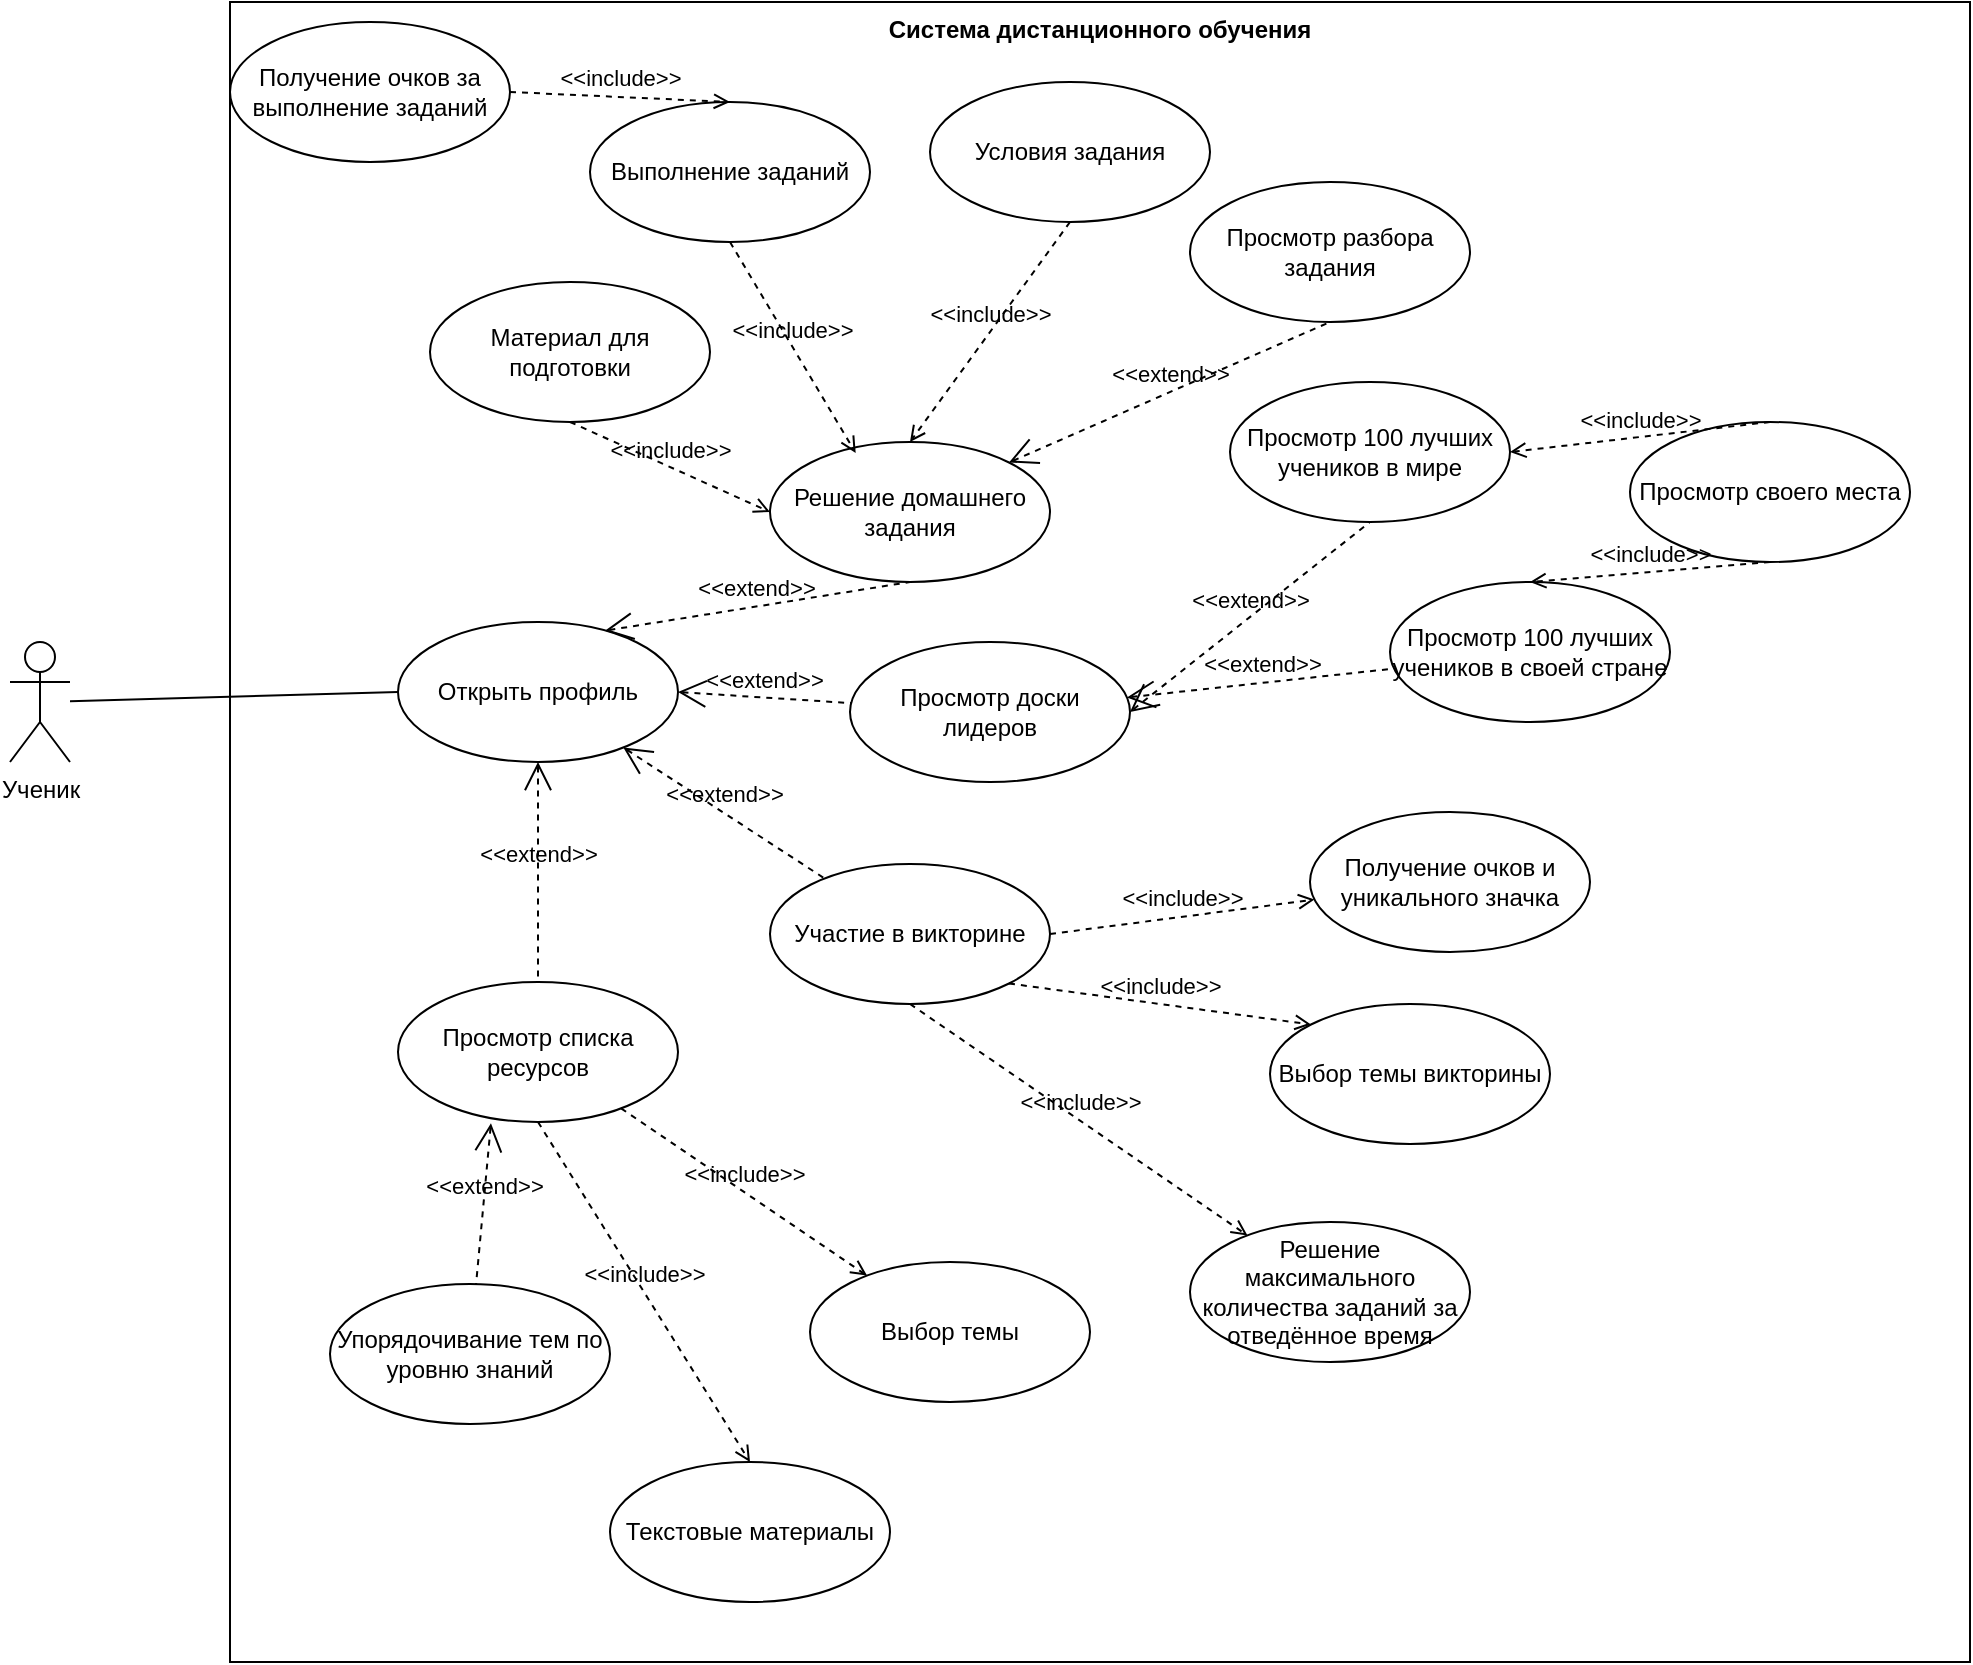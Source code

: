 <mxfile version="22.0.4" type="device">
  <diagram name="Страница — 1" id="hELDeAsI0wDC_3908zBy">
    <mxGraphModel dx="1588" dy="864" grid="1" gridSize="10" guides="1" tooltips="1" connect="1" arrows="1" fold="1" page="1" pageScale="1" pageWidth="827" pageHeight="1169" math="0" shadow="0">
      <root>
        <mxCell id="0" />
        <mxCell id="1" parent="0" />
        <mxCell id="7j_UvMXEXn7-4eG4oj7T-10" value="Система дистанционного обучения" style="shape=rect;html=1;verticalAlign=top;fontStyle=1;whiteSpace=wrap;align=center;" vertex="1" parent="1">
          <mxGeometry x="330" y="60" width="870" height="830" as="geometry" />
        </mxCell>
        <mxCell id="7j_UvMXEXn7-4eG4oj7T-11" value="Ученик" style="shape=umlActor;html=1;verticalLabelPosition=bottom;verticalAlign=top;align=center;" vertex="1" parent="1">
          <mxGeometry x="220" y="380" width="30" height="60" as="geometry" />
        </mxCell>
        <mxCell id="7j_UvMXEXn7-4eG4oj7T-12" value="Открыть профиль" style="ellipse;whiteSpace=wrap;html=1;" vertex="1" parent="1">
          <mxGeometry x="414" y="370" width="140" height="70" as="geometry" />
        </mxCell>
        <mxCell id="7j_UvMXEXn7-4eG4oj7T-14" value="Просмотр списка ресурсов" style="ellipse;whiteSpace=wrap;html=1;" vertex="1" parent="1">
          <mxGeometry x="414" y="550" width="140" height="70" as="geometry" />
        </mxCell>
        <mxCell id="7j_UvMXEXn7-4eG4oj7T-15" value="&amp;lt;&amp;lt;extend&amp;gt;&amp;gt;" style="edgeStyle=none;html=1;startArrow=open;endArrow=none;startSize=12;verticalAlign=bottom;dashed=1;labelBackgroundColor=none;rounded=0;entryX=0.5;entryY=0;entryDx=0;entryDy=0;" edge="1" parent="1" source="7j_UvMXEXn7-4eG4oj7T-12" target="7j_UvMXEXn7-4eG4oj7T-14">
          <mxGeometry width="160" relative="1" as="geometry">
            <mxPoint x="520" y="500" as="sourcePoint" />
            <mxPoint x="680" y="500" as="targetPoint" />
          </mxGeometry>
        </mxCell>
        <mxCell id="7j_UvMXEXn7-4eG4oj7T-16" value="Участие в викторине" style="ellipse;whiteSpace=wrap;html=1;" vertex="1" parent="1">
          <mxGeometry x="600" y="491" width="140" height="70" as="geometry" />
        </mxCell>
        <mxCell id="7j_UvMXEXn7-4eG4oj7T-17" value="&amp;lt;&amp;lt;extend&amp;gt;&amp;gt;" style="edgeStyle=none;html=1;startArrow=open;endArrow=none;startSize=12;verticalAlign=bottom;dashed=1;labelBackgroundColor=none;rounded=0;" edge="1" parent="1" source="7j_UvMXEXn7-4eG4oj7T-12" target="7j_UvMXEXn7-4eG4oj7T-16">
          <mxGeometry width="160" relative="1" as="geometry">
            <mxPoint x="550" y="520" as="sourcePoint" />
            <mxPoint x="710" y="520" as="targetPoint" />
          </mxGeometry>
        </mxCell>
        <mxCell id="7j_UvMXEXn7-4eG4oj7T-18" value="Просмотр доски лидеров" style="ellipse;whiteSpace=wrap;html=1;" vertex="1" parent="1">
          <mxGeometry x="640" y="380" width="140" height="70" as="geometry" />
        </mxCell>
        <mxCell id="7j_UvMXEXn7-4eG4oj7T-19" value="&amp;lt;&amp;lt;extend&amp;gt;&amp;gt;" style="edgeStyle=none;html=1;startArrow=open;endArrow=none;startSize=12;verticalAlign=bottom;dashed=1;labelBackgroundColor=none;rounded=0;exitX=1;exitY=0.5;exitDx=0;exitDy=0;" edge="1" parent="1" source="7j_UvMXEXn7-4eG4oj7T-12" target="7j_UvMXEXn7-4eG4oj7T-18">
          <mxGeometry width="160" relative="1" as="geometry">
            <mxPoint x="550" y="520" as="sourcePoint" />
            <mxPoint x="710" y="520" as="targetPoint" />
          </mxGeometry>
        </mxCell>
        <mxCell id="7j_UvMXEXn7-4eG4oj7T-20" value="Решение домашнего задания" style="ellipse;whiteSpace=wrap;html=1;" vertex="1" parent="1">
          <mxGeometry x="600" y="280" width="140" height="70" as="geometry" />
        </mxCell>
        <mxCell id="7j_UvMXEXn7-4eG4oj7T-23" value="&amp;lt;&amp;lt;extend&amp;gt;&amp;gt;" style="edgeStyle=none;html=1;startArrow=open;endArrow=none;startSize=12;verticalAlign=bottom;dashed=1;labelBackgroundColor=none;rounded=0;entryX=0.5;entryY=1;entryDx=0;entryDy=0;exitX=0.739;exitY=0.062;exitDx=0;exitDy=0;exitPerimeter=0;" edge="1" parent="1" source="7j_UvMXEXn7-4eG4oj7T-12" target="7j_UvMXEXn7-4eG4oj7T-20">
          <mxGeometry width="160" relative="1" as="geometry">
            <mxPoint x="520" y="370" as="sourcePoint" />
            <mxPoint x="680" y="370" as="targetPoint" />
          </mxGeometry>
        </mxCell>
        <mxCell id="7j_UvMXEXn7-4eG4oj7T-24" value="Просмотр 100 лучших учеников в мире" style="ellipse;whiteSpace=wrap;html=1;" vertex="1" parent="1">
          <mxGeometry x="830" y="250" width="140" height="70" as="geometry" />
        </mxCell>
        <mxCell id="7j_UvMXEXn7-4eG4oj7T-25" value="Просмотр 100 лучших учеников в своей стране" style="ellipse;whiteSpace=wrap;html=1;" vertex="1" parent="1">
          <mxGeometry x="910" y="350" width="140" height="70" as="geometry" />
        </mxCell>
        <mxCell id="7j_UvMXEXn7-4eG4oj7T-28" value="&amp;lt;&amp;lt;extend&amp;gt;&amp;gt;" style="edgeStyle=none;html=1;startArrow=open;endArrow=none;startSize=12;verticalAlign=bottom;dashed=1;labelBackgroundColor=none;rounded=0;entryX=0.5;entryY=1;entryDx=0;entryDy=0;exitX=1;exitY=0.5;exitDx=0;exitDy=0;" edge="1" parent="1" source="7j_UvMXEXn7-4eG4oj7T-18" target="7j_UvMXEXn7-4eG4oj7T-24">
          <mxGeometry width="160" relative="1" as="geometry">
            <mxPoint x="550" y="650" as="sourcePoint" />
            <mxPoint x="710" y="650" as="targetPoint" />
          </mxGeometry>
        </mxCell>
        <mxCell id="7j_UvMXEXn7-4eG4oj7T-29" value="&amp;lt;&amp;lt;extend&amp;gt;&amp;gt;" style="edgeStyle=none;html=1;startArrow=open;endArrow=none;startSize=12;verticalAlign=bottom;dashed=1;labelBackgroundColor=none;rounded=0;entryX=0.022;entryY=0.617;entryDx=0;entryDy=0;entryPerimeter=0;" edge="1" parent="1" source="7j_UvMXEXn7-4eG4oj7T-18" target="7j_UvMXEXn7-4eG4oj7T-25">
          <mxGeometry width="160" relative="1" as="geometry">
            <mxPoint x="530" y="600" as="sourcePoint" />
            <mxPoint x="690" y="600" as="targetPoint" />
          </mxGeometry>
        </mxCell>
        <mxCell id="7j_UvMXEXn7-4eG4oj7T-30" value="Выбор темы викторины" style="ellipse;whiteSpace=wrap;html=1;" vertex="1" parent="1">
          <mxGeometry x="850" y="561" width="140" height="70" as="geometry" />
        </mxCell>
        <mxCell id="7j_UvMXEXn7-4eG4oj7T-31" value="&amp;lt;&amp;lt;include&amp;gt;&amp;gt;" style="edgeStyle=none;html=1;endArrow=open;verticalAlign=bottom;dashed=1;labelBackgroundColor=none;rounded=0;exitX=1;exitY=1;exitDx=0;exitDy=0;entryX=0;entryY=0;entryDx=0;entryDy=0;" edge="1" parent="1" source="7j_UvMXEXn7-4eG4oj7T-16" target="7j_UvMXEXn7-4eG4oj7T-30">
          <mxGeometry width="160" relative="1" as="geometry">
            <mxPoint x="720" y="560" as="sourcePoint" />
            <mxPoint x="880" y="560" as="targetPoint" />
          </mxGeometry>
        </mxCell>
        <mxCell id="7j_UvMXEXn7-4eG4oj7T-32" value="Решение максимального количества заданий за отведённое время" style="ellipse;whiteSpace=wrap;html=1;" vertex="1" parent="1">
          <mxGeometry x="810" y="670" width="140" height="70" as="geometry" />
        </mxCell>
        <mxCell id="7j_UvMXEXn7-4eG4oj7T-33" value="&amp;lt;&amp;lt;include&amp;gt;&amp;gt;" style="edgeStyle=none;html=1;endArrow=open;verticalAlign=bottom;dashed=1;labelBackgroundColor=none;rounded=0;exitX=0.5;exitY=1;exitDx=0;exitDy=0;" edge="1" parent="1" source="7j_UvMXEXn7-4eG4oj7T-16" target="7j_UvMXEXn7-4eG4oj7T-32">
          <mxGeometry width="160" relative="1" as="geometry">
            <mxPoint x="840" y="520" as="sourcePoint" />
            <mxPoint x="1000" y="520" as="targetPoint" />
          </mxGeometry>
        </mxCell>
        <mxCell id="7j_UvMXEXn7-4eG4oj7T-34" value="Получение очков и уникального значка" style="ellipse;whiteSpace=wrap;html=1;" vertex="1" parent="1">
          <mxGeometry x="870" y="465" width="140" height="70" as="geometry" />
        </mxCell>
        <mxCell id="7j_UvMXEXn7-4eG4oj7T-35" value="&amp;lt;&amp;lt;include&amp;gt;&amp;gt;" style="edgeStyle=none;html=1;endArrow=open;verticalAlign=bottom;dashed=1;labelBackgroundColor=none;rounded=0;exitX=1;exitY=0.5;exitDx=0;exitDy=0;" edge="1" parent="1" source="7j_UvMXEXn7-4eG4oj7T-16" target="7j_UvMXEXn7-4eG4oj7T-34">
          <mxGeometry width="160" relative="1" as="geometry">
            <mxPoint x="830" y="540" as="sourcePoint" />
            <mxPoint x="990" y="540" as="targetPoint" />
          </mxGeometry>
        </mxCell>
        <mxCell id="7j_UvMXEXn7-4eG4oj7T-36" value="Выбор темы" style="ellipse;whiteSpace=wrap;html=1;" vertex="1" parent="1">
          <mxGeometry x="620" y="690" width="140" height="70" as="geometry" />
        </mxCell>
        <mxCell id="7j_UvMXEXn7-4eG4oj7T-37" value="&amp;lt;&amp;lt;include&amp;gt;&amp;gt;" style="edgeStyle=none;html=1;endArrow=open;verticalAlign=bottom;dashed=1;labelBackgroundColor=none;rounded=0;" edge="1" parent="1" source="7j_UvMXEXn7-4eG4oj7T-14" target="7j_UvMXEXn7-4eG4oj7T-36">
          <mxGeometry width="160" relative="1" as="geometry">
            <mxPoint x="660" y="680" as="sourcePoint" />
            <mxPoint x="820" y="680" as="targetPoint" />
          </mxGeometry>
        </mxCell>
        <mxCell id="7j_UvMXEXn7-4eG4oj7T-38" value="Упорядочивание тем по уровню знаний" style="ellipse;whiteSpace=wrap;html=1;" vertex="1" parent="1">
          <mxGeometry x="380" y="701" width="140" height="70" as="geometry" />
        </mxCell>
        <mxCell id="7j_UvMXEXn7-4eG4oj7T-39" value="&amp;lt;&amp;lt;extend&amp;gt;&amp;gt;" style="edgeStyle=none;html=1;startArrow=open;endArrow=none;startSize=12;verticalAlign=bottom;dashed=1;labelBackgroundColor=none;rounded=0;exitX=0.332;exitY=1.009;exitDx=0;exitDy=0;exitPerimeter=0;" edge="1" parent="1" source="7j_UvMXEXn7-4eG4oj7T-14" target="7j_UvMXEXn7-4eG4oj7T-38">
          <mxGeometry width="160" relative="1" as="geometry">
            <mxPoint x="660" y="680" as="sourcePoint" />
            <mxPoint x="820" y="680" as="targetPoint" />
          </mxGeometry>
        </mxCell>
        <mxCell id="7j_UvMXEXn7-4eG4oj7T-40" value="Текстовые материалы" style="ellipse;whiteSpace=wrap;html=1;" vertex="1" parent="1">
          <mxGeometry x="520" y="790" width="140" height="70" as="geometry" />
        </mxCell>
        <mxCell id="7j_UvMXEXn7-4eG4oj7T-41" value="&amp;lt;&amp;lt;include&amp;gt;&amp;gt;" style="edgeStyle=none;html=1;endArrow=open;verticalAlign=bottom;dashed=1;labelBackgroundColor=none;rounded=0;exitX=0.5;exitY=1;exitDx=0;exitDy=0;entryX=0.5;entryY=0;entryDx=0;entryDy=0;" edge="1" parent="1" source="7j_UvMXEXn7-4eG4oj7T-14" target="7j_UvMXEXn7-4eG4oj7T-40">
          <mxGeometry width="160" relative="1" as="geometry">
            <mxPoint x="660" y="760" as="sourcePoint" />
            <mxPoint x="820" y="760" as="targetPoint" />
          </mxGeometry>
        </mxCell>
        <mxCell id="7j_UvMXEXn7-4eG4oj7T-42" value="Условия задания" style="ellipse;whiteSpace=wrap;html=1;" vertex="1" parent="1">
          <mxGeometry x="680" y="100" width="140" height="70" as="geometry" />
        </mxCell>
        <mxCell id="7j_UvMXEXn7-4eG4oj7T-43" value="Материал для подготовки" style="ellipse;whiteSpace=wrap;html=1;" vertex="1" parent="1">
          <mxGeometry x="430" y="200" width="140" height="70" as="geometry" />
        </mxCell>
        <mxCell id="7j_UvMXEXn7-4eG4oj7T-44" value="Просмотр разбора задания" style="ellipse;whiteSpace=wrap;html=1;" vertex="1" parent="1">
          <mxGeometry x="810" y="150" width="140" height="70" as="geometry" />
        </mxCell>
        <mxCell id="7j_UvMXEXn7-4eG4oj7T-45" value="&amp;lt;&amp;lt;include&amp;gt;&amp;gt;" style="edgeStyle=none;html=1;endArrow=open;verticalAlign=bottom;dashed=1;labelBackgroundColor=none;rounded=0;exitX=0.5;exitY=1;exitDx=0;exitDy=0;entryX=0;entryY=0.5;entryDx=0;entryDy=0;" edge="1" parent="1" source="7j_UvMXEXn7-4eG4oj7T-43" target="7j_UvMXEXn7-4eG4oj7T-20">
          <mxGeometry width="160" relative="1" as="geometry">
            <mxPoint x="480" y="250" as="sourcePoint" />
            <mxPoint x="640" y="250" as="targetPoint" />
          </mxGeometry>
        </mxCell>
        <mxCell id="7j_UvMXEXn7-4eG4oj7T-46" value="&amp;lt;&amp;lt;include&amp;gt;&amp;gt;" style="edgeStyle=none;html=1;endArrow=open;verticalAlign=bottom;dashed=1;labelBackgroundColor=none;rounded=0;exitX=0.5;exitY=1;exitDx=0;exitDy=0;entryX=0.5;entryY=0;entryDx=0;entryDy=0;" edge="1" parent="1" source="7j_UvMXEXn7-4eG4oj7T-42" target="7j_UvMXEXn7-4eG4oj7T-20">
          <mxGeometry width="160" relative="1" as="geometry">
            <mxPoint x="480" y="250" as="sourcePoint" />
            <mxPoint x="640" y="250" as="targetPoint" />
          </mxGeometry>
        </mxCell>
        <mxCell id="7j_UvMXEXn7-4eG4oj7T-47" value="&amp;lt;&amp;lt;extend&amp;gt;&amp;gt;" style="edgeStyle=none;html=1;startArrow=open;endArrow=none;startSize=12;verticalAlign=bottom;dashed=1;labelBackgroundColor=none;rounded=0;entryX=0.5;entryY=1;entryDx=0;entryDy=0;exitX=1;exitY=0;exitDx=0;exitDy=0;" edge="1" parent="1" source="7j_UvMXEXn7-4eG4oj7T-20" target="7j_UvMXEXn7-4eG4oj7T-44">
          <mxGeometry width="160" relative="1" as="geometry">
            <mxPoint x="480" y="250" as="sourcePoint" />
            <mxPoint x="640" y="250" as="targetPoint" />
          </mxGeometry>
        </mxCell>
        <mxCell id="7j_UvMXEXn7-4eG4oj7T-48" value="Выполнение заданий" style="ellipse;whiteSpace=wrap;html=1;" vertex="1" parent="1">
          <mxGeometry x="510" y="110" width="140" height="70" as="geometry" />
        </mxCell>
        <mxCell id="7j_UvMXEXn7-4eG4oj7T-49" value="&amp;lt;&amp;lt;include&amp;gt;&amp;gt;" style="edgeStyle=none;html=1;endArrow=open;verticalAlign=bottom;dashed=1;labelBackgroundColor=none;rounded=0;exitX=0.5;exitY=1;exitDx=0;exitDy=0;entryX=0.306;entryY=0.078;entryDx=0;entryDy=0;entryPerimeter=0;" edge="1" parent="1" source="7j_UvMXEXn7-4eG4oj7T-48" target="7j_UvMXEXn7-4eG4oj7T-20">
          <mxGeometry width="160" relative="1" as="geometry">
            <mxPoint x="690" y="290" as="sourcePoint" />
            <mxPoint x="850" y="290" as="targetPoint" />
          </mxGeometry>
        </mxCell>
        <mxCell id="7j_UvMXEXn7-4eG4oj7T-55" value="" style="edgeStyle=none;html=1;endArrow=none;verticalAlign=bottom;rounded=0;entryX=0;entryY=0.5;entryDx=0;entryDy=0;" edge="1" parent="1" source="7j_UvMXEXn7-4eG4oj7T-11" target="7j_UvMXEXn7-4eG4oj7T-12">
          <mxGeometry width="160" relative="1" as="geometry">
            <mxPoint x="310" y="570" as="sourcePoint" />
            <mxPoint x="470" y="570" as="targetPoint" />
          </mxGeometry>
        </mxCell>
        <mxCell id="7j_UvMXEXn7-4eG4oj7T-61" value="Просмотр своего места" style="ellipse;whiteSpace=wrap;html=1;" vertex="1" parent="1">
          <mxGeometry x="1030" y="270" width="140" height="70" as="geometry" />
        </mxCell>
        <mxCell id="7j_UvMXEXn7-4eG4oj7T-62" value="&amp;lt;&amp;lt;include&amp;gt;&amp;gt;" style="edgeStyle=none;html=1;endArrow=open;verticalAlign=bottom;dashed=1;labelBackgroundColor=none;rounded=0;entryX=0.5;entryY=0;entryDx=0;entryDy=0;exitX=0.5;exitY=1;exitDx=0;exitDy=0;" edge="1" parent="1" source="7j_UvMXEXn7-4eG4oj7T-61" target="7j_UvMXEXn7-4eG4oj7T-25">
          <mxGeometry width="160" relative="1" as="geometry">
            <mxPoint x="1090" y="260" as="sourcePoint" />
            <mxPoint x="1250" y="260" as="targetPoint" />
          </mxGeometry>
        </mxCell>
        <mxCell id="7j_UvMXEXn7-4eG4oj7T-63" value="&amp;lt;&amp;lt;include&amp;gt;&amp;gt;" style="edgeStyle=none;html=1;endArrow=open;verticalAlign=bottom;dashed=1;labelBackgroundColor=none;rounded=0;entryX=1;entryY=0.5;entryDx=0;entryDy=0;exitX=0.5;exitY=0;exitDx=0;exitDy=0;" edge="1" parent="1" source="7j_UvMXEXn7-4eG4oj7T-61" target="7j_UvMXEXn7-4eG4oj7T-24">
          <mxGeometry width="160" relative="1" as="geometry">
            <mxPoint x="1090" y="260" as="sourcePoint" />
            <mxPoint x="1250" y="260" as="targetPoint" />
          </mxGeometry>
        </mxCell>
        <mxCell id="7j_UvMXEXn7-4eG4oj7T-64" value="Получение очков за выполнение заданий" style="ellipse;whiteSpace=wrap;html=1;" vertex="1" parent="1">
          <mxGeometry x="330" y="70" width="140" height="70" as="geometry" />
        </mxCell>
        <mxCell id="7j_UvMXEXn7-4eG4oj7T-65" value="&amp;lt;&amp;lt;include&amp;gt;&amp;gt;" style="edgeStyle=none;html=1;endArrow=open;verticalAlign=bottom;dashed=1;labelBackgroundColor=none;rounded=0;exitX=1;exitY=0.5;exitDx=0;exitDy=0;entryX=0.5;entryY=0;entryDx=0;entryDy=0;" edge="1" parent="1" source="7j_UvMXEXn7-4eG4oj7T-64" target="7j_UvMXEXn7-4eG4oj7T-48">
          <mxGeometry width="160" relative="1" as="geometry">
            <mxPoint x="750" y="360" as="sourcePoint" />
            <mxPoint x="910" y="360" as="targetPoint" />
          </mxGeometry>
        </mxCell>
      </root>
    </mxGraphModel>
  </diagram>
</mxfile>
